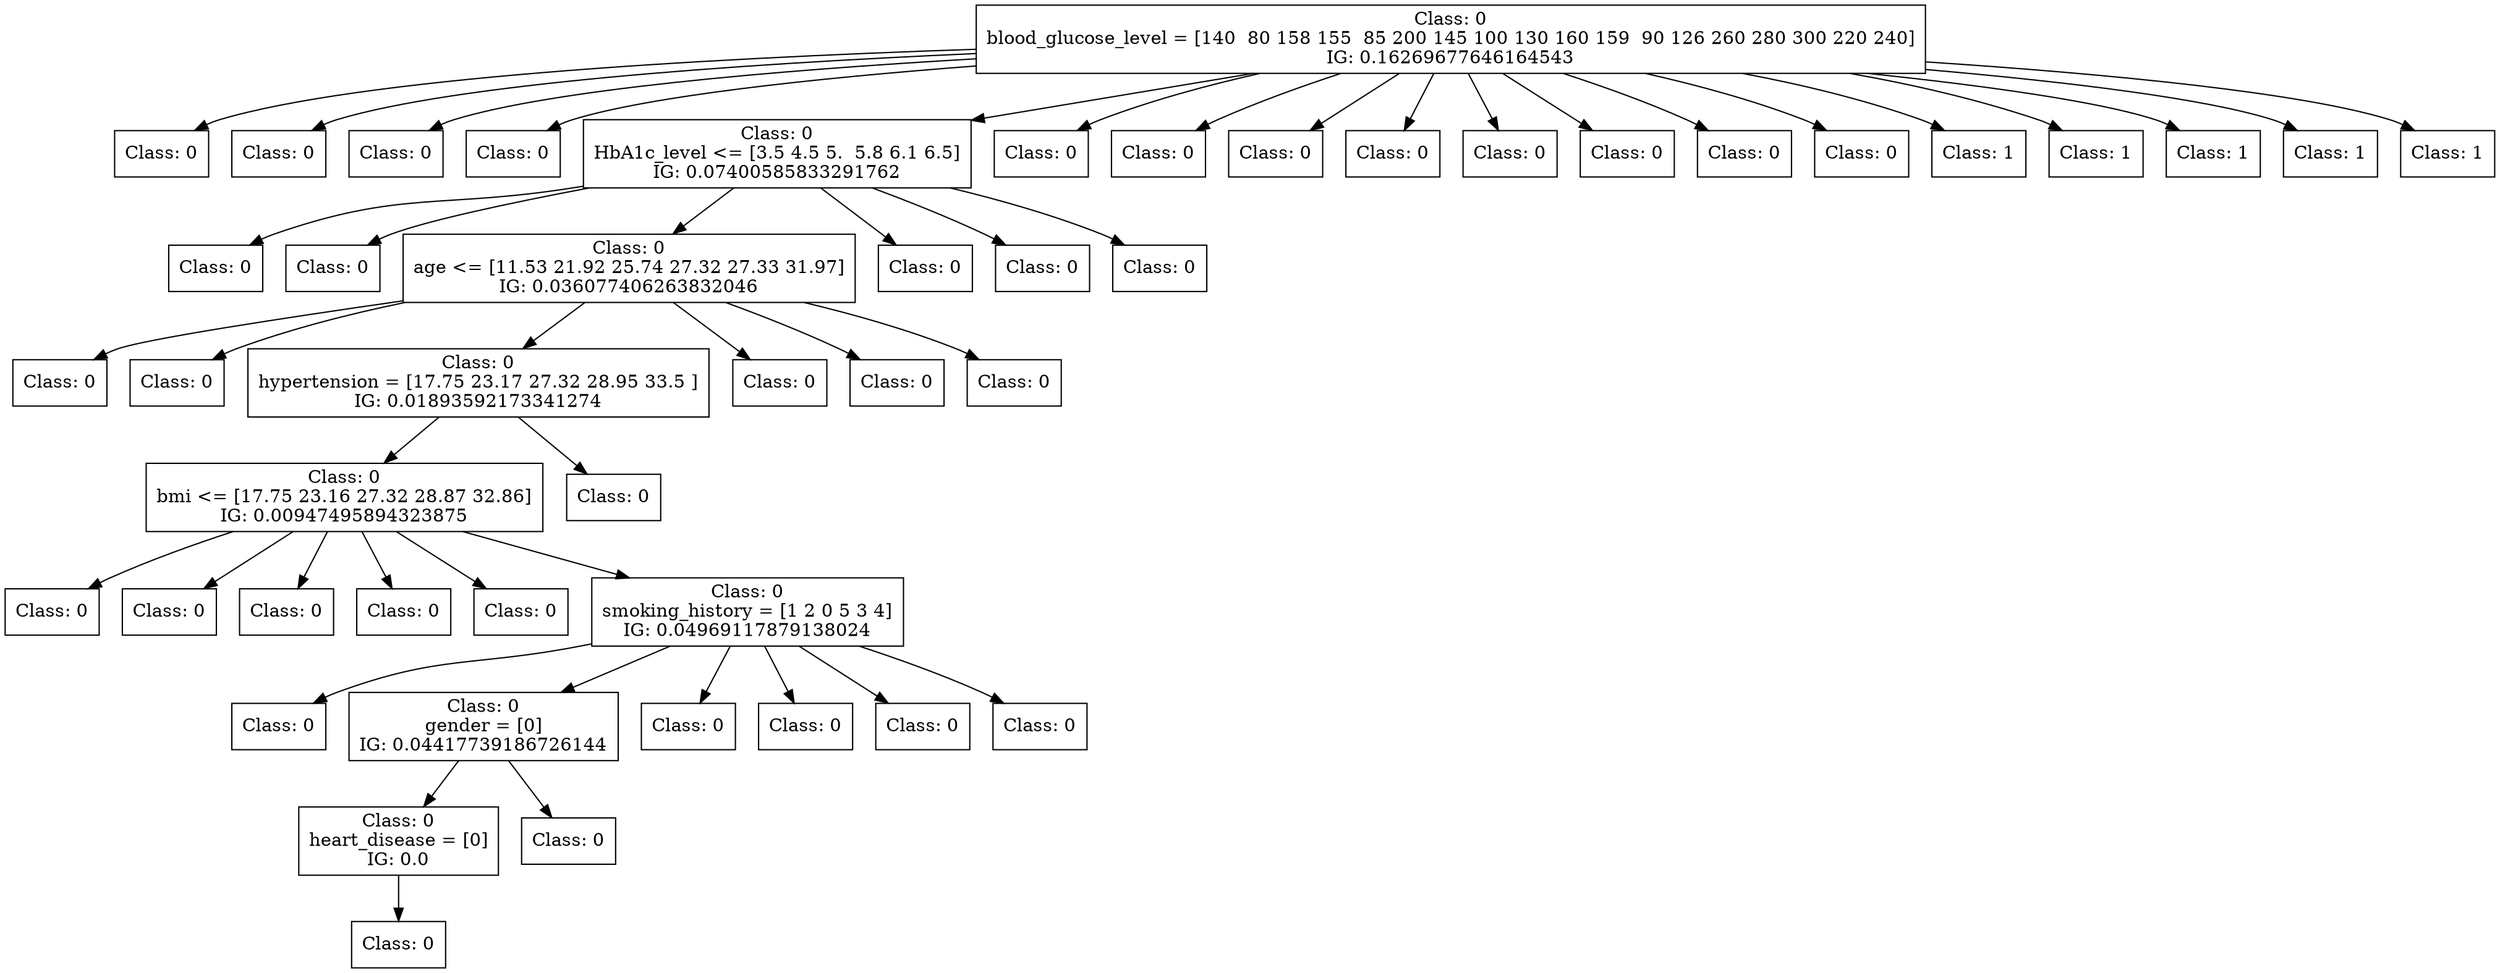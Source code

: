 digraph DecisionTree {
	rankdir=TD;
	node [shape=box];
	1902116242240 [label="Class: 0
blood_glucose_level = [140  80 158 155  85 200 145 100 130 160 159  90 126 260 280 300 220 240]
IG: 0.16269677646164543"];
	1902402465472 [label="Class: 0
"];
	1902116242240 -> 1902402465472;
	1902402465328 [label="Class: 0
"];
	1902116242240 -> 1902402465328;
	1902402458464 [label="Class: 0
"];
	1902116242240 -> 1902402458464;
	1902402459616 [label="Class: 0
"];
	1902116242240 -> 1902402459616;
	1902402464704 [label="Class: 0
HbA1c_level <= [3.5 4.5 5.  5.8 6.1 6.5]
IG: 0.07400585833291762"];
	1902116242240 -> 1902402464704;
	1902432781024 [label="Class: 0
"];
	1902402464704 -> 1902432781024;
	1902432784672 [label="Class: 0
"];
	1902402464704 -> 1902432784672;
	1902432785680 [label="Class: 0
age <= [11.53 21.92 25.74 27.32 27.33 31.97]
IG: 0.036077406263832046"];
	1902402464704 -> 1902432785680;
	1902432791392 [label="Class: 0
"];
	1902432785680 -> 1902432791392;
	1902432790432 [label="Class: 0
"];
	1902432785680 -> 1902432790432;
	1902432791824 [label="Class: 0
hypertension = [17.75 23.17 27.32 28.95 33.5 ]
IG: 0.01893592173341274"];
	1902432785680 -> 1902432791824;
	1902432788608 [label="Class: 0
bmi <= [17.75 23.16 27.32 28.87 32.86]
IG: 0.00947495894323875"];
	1902432791824 -> 1902432788608;
	1902433110048 [label="Class: 0
"];
	1902432788608 -> 1902433110048;
	1902433111152 [label="Class: 0
"];
	1902432788608 -> 1902433111152;
	1902433110096 [label="Class: 0
"];
	1902432788608 -> 1902433110096;
	1902433109808 [label="Class: 0
"];
	1902432788608 -> 1902433109808;
	1902433108752 [label="Class: 0
"];
	1902432788608 -> 1902433108752;
	1902433110816 [label="Class: 0
smoking_history = [1 2 0 5 3 4]
IG: 0.04969117879138024"];
	1902432788608 -> 1902433110816;
	1902433114416 [label="Class: 0
"];
	1902433110816 -> 1902433114416;
	1902433114656 [label="Class: 0
gender = [0]
IG: 0.04417739186726144"];
	1902433110816 -> 1902433114656;
	1902433113984 [label="Class: 0
heart_disease = [0]
IG: 0.0"];
	1902433114656 -> 1902433113984;
	1902433117248 [label="Class: 0
"];
	1902433113984 -> 1902433117248;
	1902433116720 [label="Class: 0
"];
	1902433114656 -> 1902433116720;
	1902433113216 [label="Class: 0
"];
	1902433110816 -> 1902433113216;
	1902433112832 [label="Class: 0
"];
	1902433110816 -> 1902433112832;
	1902433108944 [label="Class: 0
"];
	1902433110816 -> 1902433108944;
	1902433114848 [label="Class: 0
"];
	1902433110816 -> 1902433114848;
	1902432794128 [label="Class: 0
"];
	1902432791824 -> 1902432794128;
	1902432790144 [label="Class: 0
"];
	1902432785680 -> 1902432790144;
	1902432790576 [label="Class: 0
"];
	1902432785680 -> 1902432790576;
	1902432790672 [label="Class: 0
"];
	1902432785680 -> 1902432790672;
	1902432784624 [label="Class: 0
"];
	1902402464704 -> 1902432784624;
	1902432781648 [label="Class: 0
"];
	1902402464704 -> 1902432781648;
	1902432783568 [label="Class: 0
"];
	1902402464704 -> 1902432783568;
	1902402462976 [label="Class: 0
"];
	1902116242240 -> 1902402462976;
	1902402458800 [label="Class: 0
"];
	1902116242240 -> 1902402458800;
	1902402465568 [label="Class: 0
"];
	1902116242240 -> 1902402465568;
	1902402459088 [label="Class: 0
"];
	1902116242240 -> 1902402459088;
	1902402466144 [label="Class: 0
"];
	1902116242240 -> 1902402466144;
	1902402466288 [label="Class: 0
"];
	1902116242240 -> 1902402466288;
	1902402466432 [label="Class: 0
"];
	1902116242240 -> 1902402466432;
	1902402466576 [label="Class: 0
"];
	1902116242240 -> 1902402466576;
	1902402466720 [label="Class: 1
"];
	1902116242240 -> 1902402466720;
	1902402466864 [label="Class: 1
"];
	1902116242240 -> 1902402466864;
	1902402467008 [label="Class: 1
"];
	1902116242240 -> 1902402467008;
	1902402467152 [label="Class: 1
"];
	1902116242240 -> 1902402467152;
	1902402467296 [label="Class: 1
"];
	1902116242240 -> 1902402467296;
}
